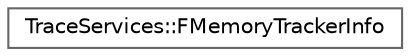 digraph "Graphical Class Hierarchy"
{
 // INTERACTIVE_SVG=YES
 // LATEX_PDF_SIZE
  bgcolor="transparent";
  edge [fontname=Helvetica,fontsize=10,labelfontname=Helvetica,labelfontsize=10];
  node [fontname=Helvetica,fontsize=10,shape=box,height=0.2,width=0.4];
  rankdir="LR";
  Node0 [id="Node000000",label="TraceServices::FMemoryTrackerInfo",height=0.2,width=0.4,color="grey40", fillcolor="white", style="filled",URL="$d7/d48/structTraceServices_1_1FMemoryTrackerInfo.html",tooltip=" "];
}
